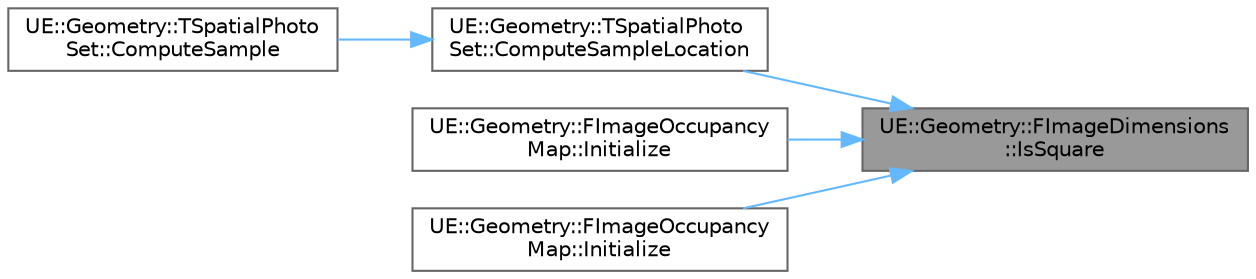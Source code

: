 digraph "UE::Geometry::FImageDimensions::IsSquare"
{
 // INTERACTIVE_SVG=YES
 // LATEX_PDF_SIZE
  bgcolor="transparent";
  edge [fontname=Helvetica,fontsize=10,labelfontname=Helvetica,labelfontsize=10];
  node [fontname=Helvetica,fontsize=10,shape=box,height=0.2,width=0.4];
  rankdir="RL";
  Node1 [id="Node000001",label="UE::Geometry::FImageDimensions\l::IsSquare",height=0.2,width=0.4,color="gray40", fillcolor="grey60", style="filled", fontcolor="black",tooltip=" "];
  Node1 -> Node2 [id="edge1_Node000001_Node000002",dir="back",color="steelblue1",style="solid",tooltip=" "];
  Node2 [id="Node000002",label="UE::Geometry::TSpatialPhoto\lSet::ComputeSampleLocation",height=0.2,width=0.4,color="grey40", fillcolor="white", style="filled",URL="$d2/da4/classUE_1_1Geometry_1_1TSpatialPhotoSet.html#ae6bc68d6754390b1e5de55812d3e441e",tooltip=" "];
  Node2 -> Node3 [id="edge2_Node000002_Node000003",dir="back",color="steelblue1",style="solid",tooltip=" "];
  Node3 [id="Node000003",label="UE::Geometry::TSpatialPhoto\lSet::ComputeSample",height=0.2,width=0.4,color="grey40", fillcolor="white", style="filled",URL="$d2/da4/classUE_1_1Geometry_1_1TSpatialPhotoSet.html#ae7d1027fa648e005b1765c7159e428fc",tooltip="Estimate a pixel value at the given 3D Position/Normal using the PhotoSet."];
  Node1 -> Node4 [id="edge3_Node000001_Node000004",dir="back",color="steelblue1",style="solid",tooltip=" "];
  Node4 [id="Node000004",label="UE::Geometry::FImageOccupancy\lMap::Initialize",height=0.2,width=0.4,color="grey40", fillcolor="white", style="filled",URL="$d0/d15/classUE_1_1Geometry_1_1FImageOccupancyMap.html#a94f1a93ab41fd182776b5aa2f6c0a91d",tooltip=" "];
  Node1 -> Node5 [id="edge4_Node000001_Node000005",dir="back",color="steelblue1",style="solid",tooltip=" "];
  Node5 [id="Node000005",label="UE::Geometry::FImageOccupancy\lMap::Initialize",height=0.2,width=0.4,color="grey40", fillcolor="white", style="filled",URL="$d0/d15/classUE_1_1Geometry_1_1FImageOccupancyMap.html#add0c51580c80c6c55c9586884488a275",tooltip=" "];
}
